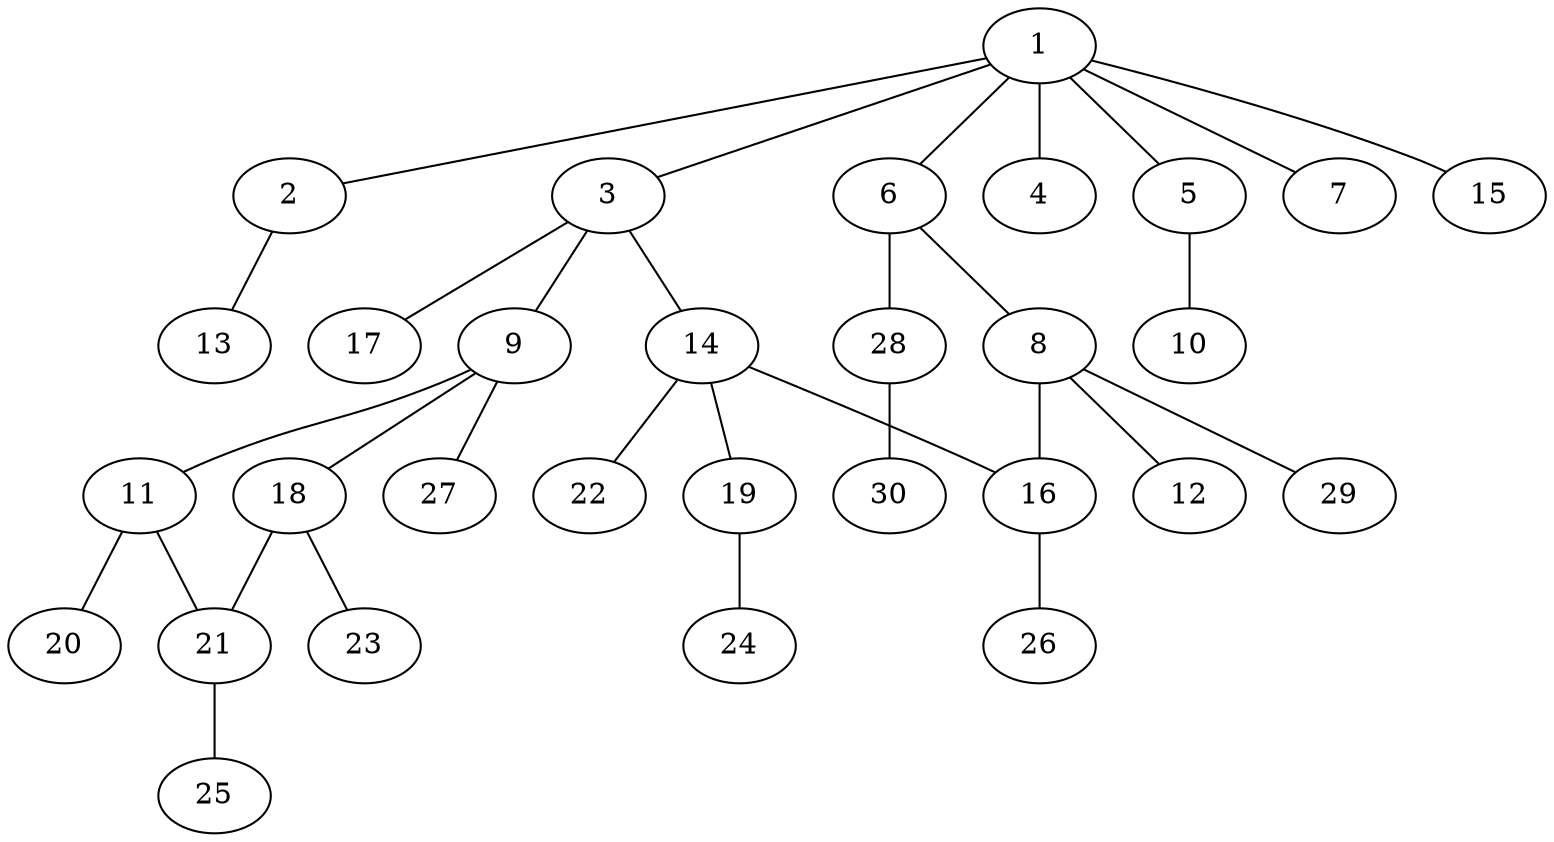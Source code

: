 graph graphname {1--2
1--3
1--4
1--5
1--6
1--7
1--15
2--13
3--9
3--14
3--17
5--10
6--8
6--28
8--12
8--16
8--29
9--11
9--18
9--27
11--20
11--21
14--16
14--19
14--22
16--26
18--21
18--23
19--24
21--25
28--30
}